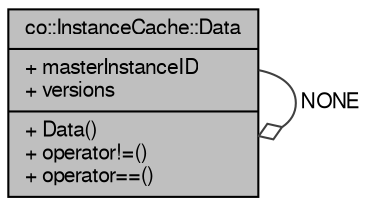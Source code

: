 digraph G
{
  edge [fontname="FreeSans",fontsize="10",labelfontname="FreeSans",labelfontsize="10"];
  node [fontname="FreeSans",fontsize="10",shape=record];
  Node1 [label="{co::InstanceCache::Data\n|+ masterInstanceID\l+ versions\l|+ Data()\l+ operator!=()\l+ operator==()\l}",height=0.2,width=0.4,color="black", fillcolor="grey75", style="filled" fontcolor="black"];
  Node1 -> Node1 [color="grey25",fontsize="10",style="solid",label=" NONE" ,arrowhead="odiamond",fontname="FreeSans"];
}
